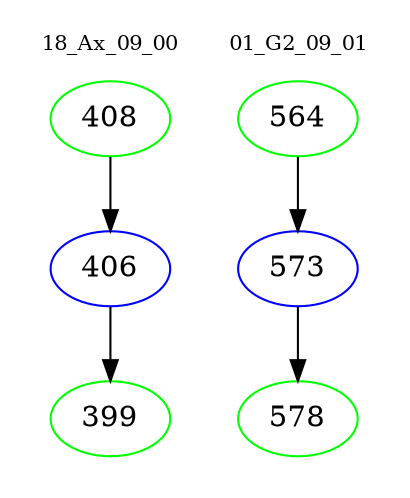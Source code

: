 digraph{
subgraph cluster_0 {
color = white
label = "18_Ax_09_00";
fontsize=10;
T0_408 [label="408", color="green"]
T0_408 -> T0_406 [color="black"]
T0_406 [label="406", color="blue"]
T0_406 -> T0_399 [color="black"]
T0_399 [label="399", color="green"]
}
subgraph cluster_1 {
color = white
label = "01_G2_09_01";
fontsize=10;
T1_564 [label="564", color="green"]
T1_564 -> T1_573 [color="black"]
T1_573 [label="573", color="blue"]
T1_573 -> T1_578 [color="black"]
T1_578 [label="578", color="green"]
}
}
